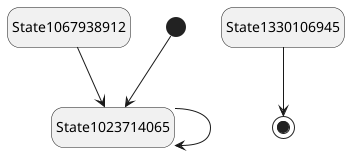 @startuml
hide empty description
state State1067938912
state State1023714065
state State1330106945

[*] --> State1023714065
State1067938912 --> State1023714065
State1023714065 --> State1023714065
State1330106945 --> [*]
@enduml
